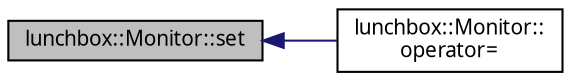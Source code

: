 digraph "lunchbox::Monitor::set"
{
  edge [fontname="Sans",fontsize="10",labelfontname="Sans",labelfontsize="10"];
  node [fontname="Sans",fontsize="10",shape=record];
  rankdir="LR";
  Node1 [label="lunchbox::Monitor::set",height=0.2,width=0.4,color="black", fillcolor="grey75", style="filled" fontcolor="black"];
  Node1 -> Node2 [dir="back",color="midnightblue",fontsize="10",style="solid",fontname="Sans"];
  Node2 [label="lunchbox::Monitor::\loperator=",height=0.2,width=0.4,color="black", fillcolor="white", style="filled",URL="$classlunchbox_1_1_monitor.html#a69d6e9f1bc9d82b9cf1aaa7e600d7c36",tooltip="Assign a new value. "];
}
